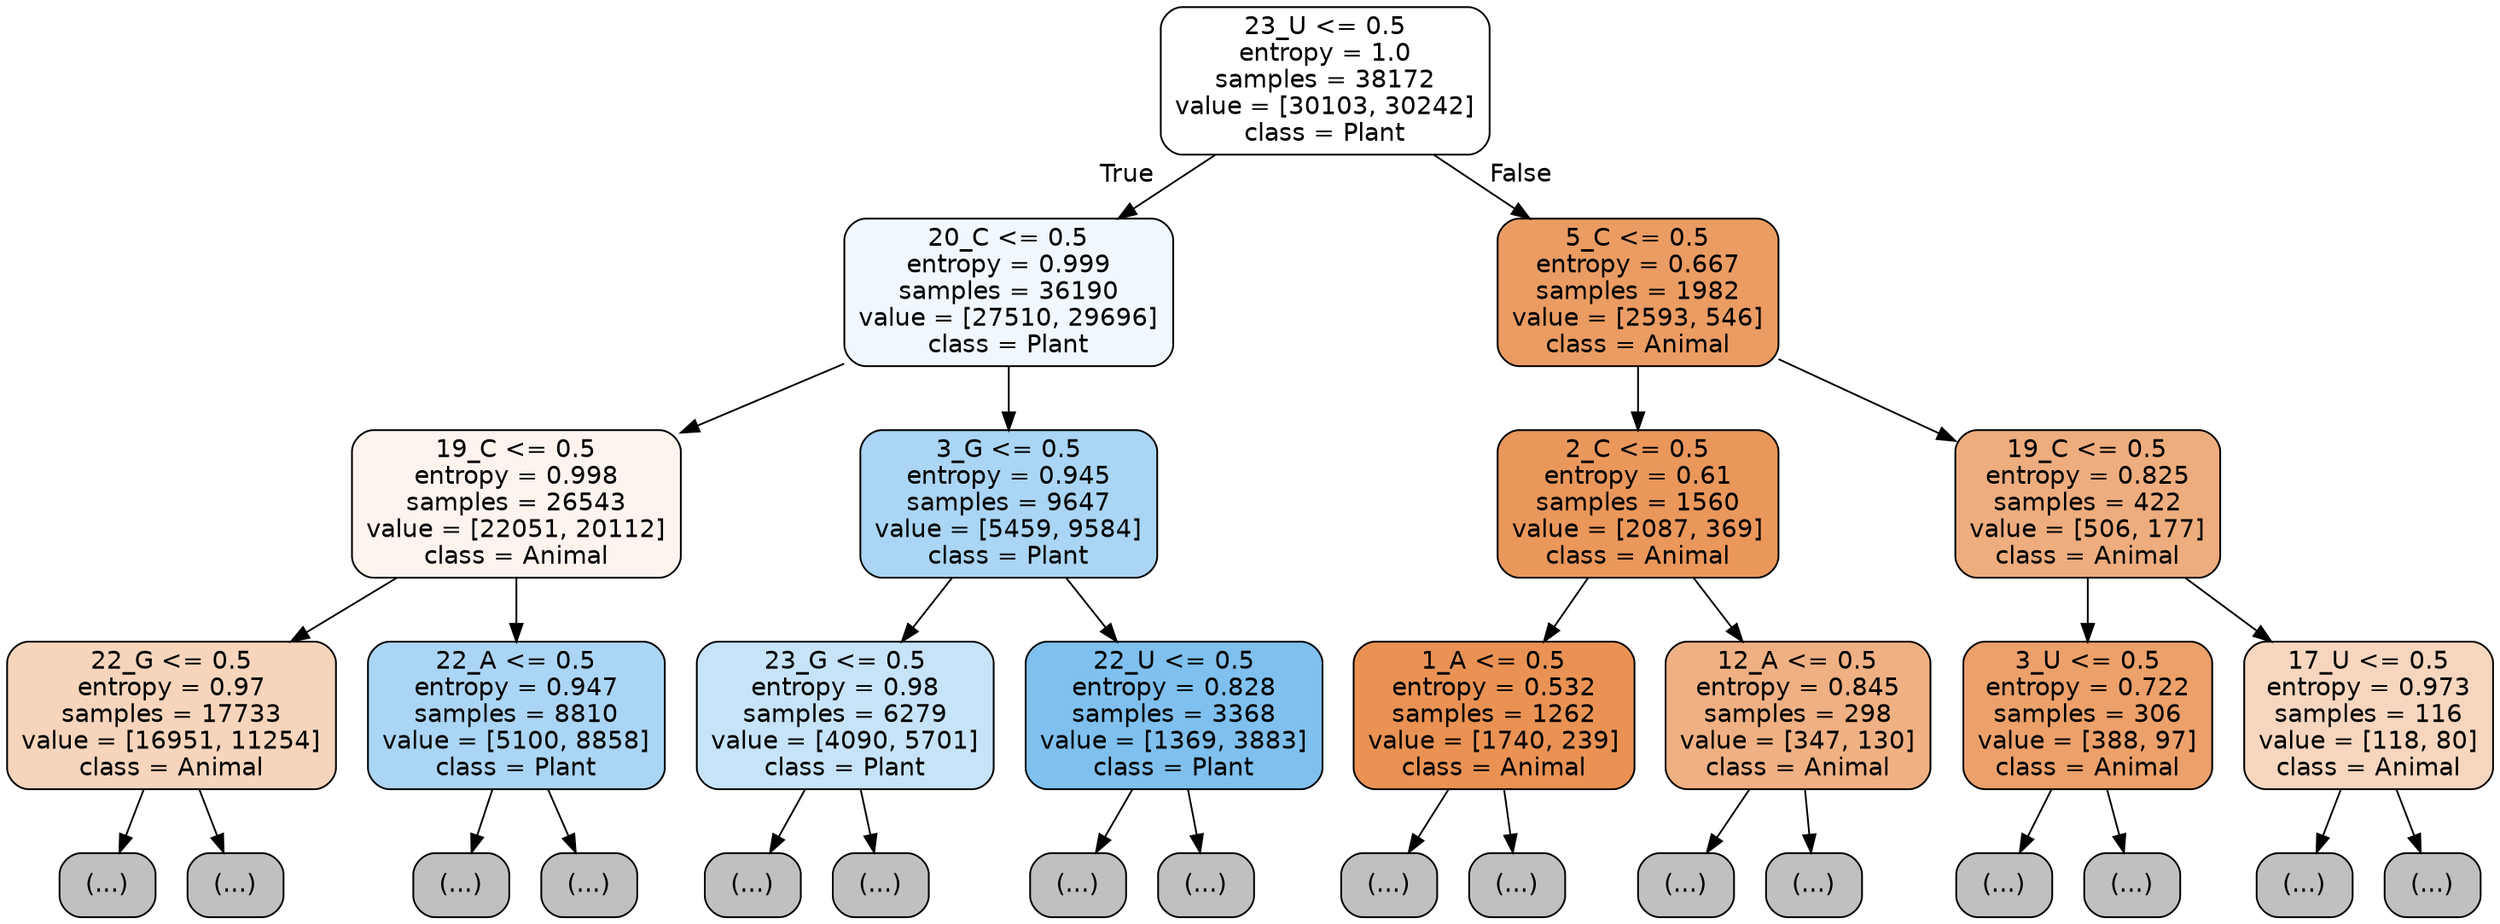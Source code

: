 digraph Tree {
node [shape=box, style="filled, rounded", color="black", fontname="helvetica"] ;
edge [fontname="helvetica"] ;
0 [label="23_U <= 0.5\nentropy = 1.0\nsamples = 38172\nvalue = [30103, 30242]\nclass = Plant", fillcolor="#feffff"] ;
1 [label="20_C <= 0.5\nentropy = 0.999\nsamples = 36190\nvalue = [27510, 29696]\nclass = Plant", fillcolor="#f0f8fd"] ;
0 -> 1 [labeldistance=2.5, labelangle=45, headlabel="True"] ;
2 [label="19_C <= 0.5\nentropy = 0.998\nsamples = 26543\nvalue = [22051, 20112]\nclass = Animal", fillcolor="#fdf4ee"] ;
1 -> 2 ;
3 [label="22_G <= 0.5\nentropy = 0.97\nsamples = 17733\nvalue = [16951, 11254]\nclass = Animal", fillcolor="#f6d5bc"] ;
2 -> 3 ;
4 [label="(...)", fillcolor="#C0C0C0"] ;
3 -> 4 ;
8293 [label="(...)", fillcolor="#C0C0C0"] ;
3 -> 8293 ;
9188 [label="22_A <= 0.5\nentropy = 0.947\nsamples = 8810\nvalue = [5100, 8858]\nclass = Plant", fillcolor="#abd5f4"] ;
2 -> 9188 ;
9189 [label="(...)", fillcolor="#C0C0C0"] ;
9188 -> 9189 ;
11950 [label="(...)", fillcolor="#C0C0C0"] ;
9188 -> 11950 ;
12325 [label="3_G <= 0.5\nentropy = 0.945\nsamples = 9647\nvalue = [5459, 9584]\nclass = Plant", fillcolor="#aad5f4"] ;
1 -> 12325 ;
12326 [label="23_G <= 0.5\nentropy = 0.98\nsamples = 6279\nvalue = [4090, 5701]\nclass = Plant", fillcolor="#c7e3f8"] ;
12325 -> 12326 ;
12327 [label="(...)", fillcolor="#C0C0C0"] ;
12326 -> 12327 ;
14878 [label="(...)", fillcolor="#C0C0C0"] ;
12326 -> 14878 ;
15011 [label="22_U <= 0.5\nentropy = 0.828\nsamples = 3368\nvalue = [1369, 3883]\nclass = Plant", fillcolor="#7fc0ee"] ;
12325 -> 15011 ;
15012 [label="(...)", fillcolor="#C0C0C0"] ;
15011 -> 15012 ;
15951 [label="(...)", fillcolor="#C0C0C0"] ;
15011 -> 15951 ;
16064 [label="5_C <= 0.5\nentropy = 0.667\nsamples = 1982\nvalue = [2593, 546]\nclass = Animal", fillcolor="#ea9c63"] ;
0 -> 16064 [labeldistance=2.5, labelangle=-45, headlabel="False"] ;
16065 [label="2_C <= 0.5\nentropy = 0.61\nsamples = 1560\nvalue = [2087, 369]\nclass = Animal", fillcolor="#ea975c"] ;
16064 -> 16065 ;
16066 [label="1_A <= 0.5\nentropy = 0.532\nsamples = 1262\nvalue = [1740, 239]\nclass = Animal", fillcolor="#e99254"] ;
16065 -> 16066 ;
16067 [label="(...)", fillcolor="#C0C0C0"] ;
16066 -> 16067 ;
16370 [label="(...)", fillcolor="#C0C0C0"] ;
16066 -> 16370 ;
16517 [label="12_A <= 0.5\nentropy = 0.845\nsamples = 298\nvalue = [347, 130]\nclass = Animal", fillcolor="#efb083"] ;
16065 -> 16517 ;
16518 [label="(...)", fillcolor="#C0C0C0"] ;
16517 -> 16518 ;
16633 [label="(...)", fillcolor="#C0C0C0"] ;
16517 -> 16633 ;
16656 [label="19_C <= 0.5\nentropy = 0.825\nsamples = 422\nvalue = [506, 177]\nclass = Animal", fillcolor="#eead7e"] ;
16064 -> 16656 ;
16657 [label="3_U <= 0.5\nentropy = 0.722\nsamples = 306\nvalue = [388, 97]\nclass = Animal", fillcolor="#eca06a"] ;
16656 -> 16657 ;
16658 [label="(...)", fillcolor="#C0C0C0"] ;
16657 -> 16658 ;
16755 [label="(...)", fillcolor="#C0C0C0"] ;
16657 -> 16755 ;
16804 [label="17_U <= 0.5\nentropy = 0.973\nsamples = 116\nvalue = [118, 80]\nclass = Animal", fillcolor="#f7d6bf"] ;
16656 -> 16804 ;
16805 [label="(...)", fillcolor="#C0C0C0"] ;
16804 -> 16805 ;
16838 [label="(...)", fillcolor="#C0C0C0"] ;
16804 -> 16838 ;
}